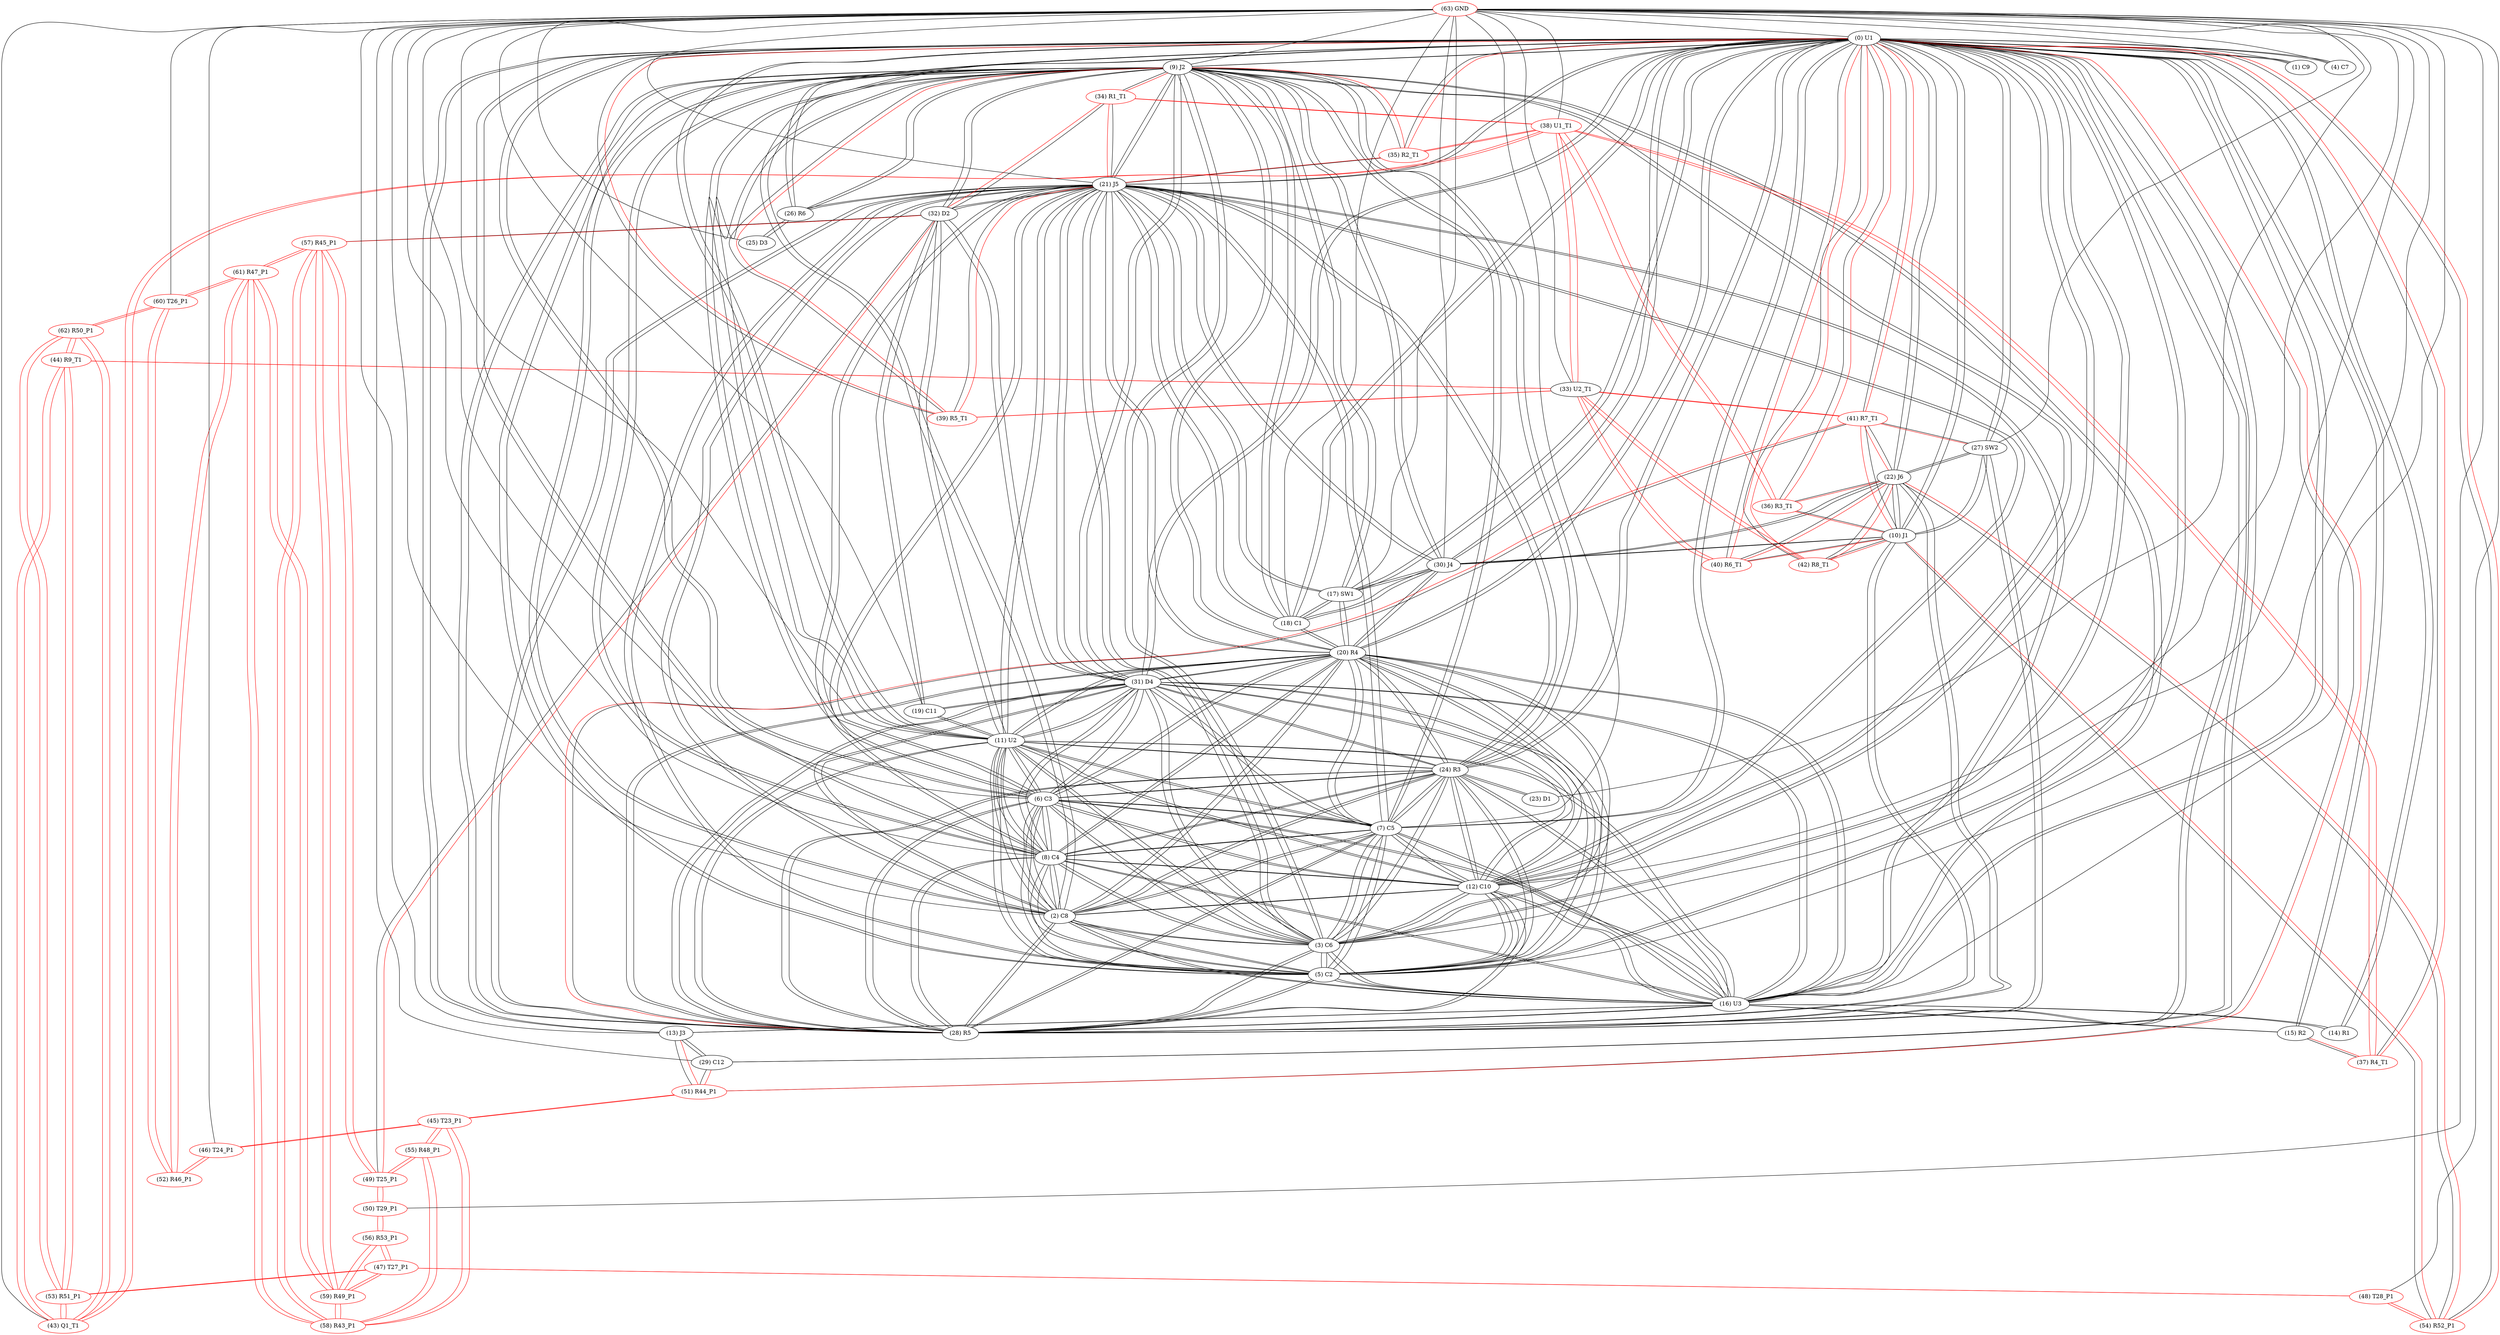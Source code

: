 graph {
	0 [label="(0) U1"]
	9 [label="(9) J2"]
	21 [label="(21) J5"]
	26 [label="(26) R6"]
	10 [label="(10) J1"]
	28 [label="(28) R5"]
	22 [label="(22) J6"]
	27 [label="(27) SW2"]
	41 [label="(41) R7_T1"]
	16 [label="(16) U3"]
	5 [label="(5) C2"]
	3 [label="(3) C6"]
	2 [label="(2) C8"]
	20 [label="(20) R4"]
	12 [label="(12) C10"]
	8 [label="(8) C4"]
	11 [label="(11) U2"]
	7 [label="(7) C5"]
	6 [label="(6) C3"]
	24 [label="(24) R3"]
	31 [label="(31) D4"]
	1 [label="(1) C9"]
	40 [label="(40) R6_T1"]
	54 [label="(54) R52_P1"]
	42 [label="(42) R8_T1"]
	30 [label="(30) J4"]
	4 [label="(4) C7"]
	18 [label="(18) C1"]
	17 [label="(17) SW1"]
	13 [label="(13) J3"]
	51 [label="(51) R44_P1"]
	29 [label="(29) C12"]
	39 [label="(39) R5_T1"]
	35 [label="(35) R2_T1"]
	15 [label="(15) R2"]
	37 [label="(37) R4_T1"]
	14 [label="(14) R1"]
	36 [label="(36) R3_T1"]
	1 [label="(1) C9"]
	0 [label="(0) U1"]
	2 [label="(2) C8"]
	9 [label="(9) J2"]
	0 [label="(0) U1"]
	16 [label="(16) U3"]
	5 [label="(5) C2"]
	3 [label="(3) C6"]
	20 [label="(20) R4"]
	12 [label="(12) C10"]
	8 [label="(8) C4"]
	11 [label="(11) U2"]
	7 [label="(7) C5"]
	6 [label="(6) C3"]
	24 [label="(24) R3"]
	31 [label="(31) D4"]
	21 [label="(21) J5"]
	28 [label="(28) R5"]
	3 [label="(3) C6"]
	9 [label="(9) J2"]
	0 [label="(0) U1"]
	16 [label="(16) U3"]
	5 [label="(5) C2"]
	2 [label="(2) C8"]
	20 [label="(20) R4"]
	12 [label="(12) C10"]
	8 [label="(8) C4"]
	11 [label="(11) U2"]
	7 [label="(7) C5"]
	6 [label="(6) C3"]
	24 [label="(24) R3"]
	31 [label="(31) D4"]
	21 [label="(21) J5"]
	28 [label="(28) R5"]
	4 [label="(4) C7"]
	0 [label="(0) U1"]
	5 [label="(5) C2"]
	9 [label="(9) J2"]
	0 [label="(0) U1"]
	16 [label="(16) U3"]
	3 [label="(3) C6"]
	2 [label="(2) C8"]
	20 [label="(20) R4"]
	12 [label="(12) C10"]
	8 [label="(8) C4"]
	11 [label="(11) U2"]
	7 [label="(7) C5"]
	6 [label="(6) C3"]
	24 [label="(24) R3"]
	31 [label="(31) D4"]
	21 [label="(21) J5"]
	28 [label="(28) R5"]
	6 [label="(6) C3"]
	9 [label="(9) J2"]
	0 [label="(0) U1"]
	16 [label="(16) U3"]
	5 [label="(5) C2"]
	3 [label="(3) C6"]
	2 [label="(2) C8"]
	20 [label="(20) R4"]
	12 [label="(12) C10"]
	8 [label="(8) C4"]
	11 [label="(11) U2"]
	7 [label="(7) C5"]
	24 [label="(24) R3"]
	31 [label="(31) D4"]
	21 [label="(21) J5"]
	28 [label="(28) R5"]
	7 [label="(7) C5"]
	9 [label="(9) J2"]
	0 [label="(0) U1"]
	16 [label="(16) U3"]
	5 [label="(5) C2"]
	3 [label="(3) C6"]
	2 [label="(2) C8"]
	20 [label="(20) R4"]
	12 [label="(12) C10"]
	8 [label="(8) C4"]
	11 [label="(11) U2"]
	6 [label="(6) C3"]
	24 [label="(24) R3"]
	31 [label="(31) D4"]
	21 [label="(21) J5"]
	28 [label="(28) R5"]
	8 [label="(8) C4"]
	9 [label="(9) J2"]
	0 [label="(0) U1"]
	16 [label="(16) U3"]
	5 [label="(5) C2"]
	3 [label="(3) C6"]
	2 [label="(2) C8"]
	20 [label="(20) R4"]
	12 [label="(12) C10"]
	11 [label="(11) U2"]
	7 [label="(7) C5"]
	6 [label="(6) C3"]
	24 [label="(24) R3"]
	31 [label="(31) D4"]
	21 [label="(21) J5"]
	28 [label="(28) R5"]
	9 [label="(9) J2"]
	0 [label="(0) U1"]
	21 [label="(21) J5"]
	26 [label="(26) R6"]
	16 [label="(16) U3"]
	5 [label="(5) C2"]
	3 [label="(3) C6"]
	2 [label="(2) C8"]
	20 [label="(20) R4"]
	12 [label="(12) C10"]
	8 [label="(8) C4"]
	11 [label="(11) U2"]
	7 [label="(7) C5"]
	6 [label="(6) C3"]
	24 [label="(24) R3"]
	31 [label="(31) D4"]
	28 [label="(28) R5"]
	32 [label="(32) D2"]
	34 [label="(34) R1_T1"]
	18 [label="(18) C1"]
	30 [label="(30) J4"]
	17 [label="(17) SW1"]
	39 [label="(39) R5_T1"]
	35 [label="(35) R2_T1"]
	10 [label="(10) J1"]
	28 [label="(28) R5"]
	0 [label="(0) U1"]
	22 [label="(22) J6"]
	27 [label="(27) SW2"]
	41 [label="(41) R7_T1"]
	40 [label="(40) R6_T1"]
	54 [label="(54) R52_P1"]
	42 [label="(42) R8_T1"]
	30 [label="(30) J4"]
	36 [label="(36) R3_T1"]
	11 [label="(11) U2"]
	9 [label="(9) J2"]
	0 [label="(0) U1"]
	16 [label="(16) U3"]
	5 [label="(5) C2"]
	3 [label="(3) C6"]
	2 [label="(2) C8"]
	20 [label="(20) R4"]
	12 [label="(12) C10"]
	8 [label="(8) C4"]
	7 [label="(7) C5"]
	6 [label="(6) C3"]
	24 [label="(24) R3"]
	31 [label="(31) D4"]
	21 [label="(21) J5"]
	28 [label="(28) R5"]
	19 [label="(19) C11"]
	32 [label="(32) D2"]
	12 [label="(12) C10"]
	9 [label="(9) J2"]
	0 [label="(0) U1"]
	16 [label="(16) U3"]
	5 [label="(5) C2"]
	3 [label="(3) C6"]
	2 [label="(2) C8"]
	20 [label="(20) R4"]
	8 [label="(8) C4"]
	11 [label="(11) U2"]
	7 [label="(7) C5"]
	6 [label="(6) C3"]
	24 [label="(24) R3"]
	31 [label="(31) D4"]
	21 [label="(21) J5"]
	28 [label="(28) R5"]
	13 [label="(13) J3"]
	0 [label="(0) U1"]
	51 [label="(51) R44_P1"]
	29 [label="(29) C12"]
	16 [label="(16) U3"]
	14 [label="(14) R1"]
	16 [label="(16) U3"]
	0 [label="(0) U1"]
	15 [label="(15) R2"]
	16 [label="(16) U3"]
	0 [label="(0) U1"]
	37 [label="(37) R4_T1"]
	16 [label="(16) U3"]
	9 [label="(9) J2"]
	0 [label="(0) U1"]
	5 [label="(5) C2"]
	3 [label="(3) C6"]
	2 [label="(2) C8"]
	20 [label="(20) R4"]
	12 [label="(12) C10"]
	8 [label="(8) C4"]
	11 [label="(11) U2"]
	7 [label="(7) C5"]
	6 [label="(6) C3"]
	24 [label="(24) R3"]
	31 [label="(31) D4"]
	21 [label="(21) J5"]
	28 [label="(28) R5"]
	14 [label="(14) R1"]
	15 [label="(15) R2"]
	13 [label="(13) J3"]
	17 [label="(17) SW1"]
	18 [label="(18) C1"]
	0 [label="(0) U1"]
	30 [label="(30) J4"]
	21 [label="(21) J5"]
	20 [label="(20) R4"]
	9 [label="(9) J2"]
	18 [label="(18) C1"]
	0 [label="(0) U1"]
	30 [label="(30) J4"]
	21 [label="(21) J5"]
	17 [label="(17) SW1"]
	20 [label="(20) R4"]
	9 [label="(9) J2"]
	19 [label="(19) C11"]
	32 [label="(32) D2"]
	31 [label="(31) D4"]
	11 [label="(11) U2"]
	20 [label="(20) R4"]
	9 [label="(9) J2"]
	0 [label="(0) U1"]
	16 [label="(16) U3"]
	5 [label="(5) C2"]
	3 [label="(3) C6"]
	2 [label="(2) C8"]
	12 [label="(12) C10"]
	8 [label="(8) C4"]
	11 [label="(11) U2"]
	7 [label="(7) C5"]
	6 [label="(6) C3"]
	24 [label="(24) R3"]
	31 [label="(31) D4"]
	21 [label="(21) J5"]
	28 [label="(28) R5"]
	18 [label="(18) C1"]
	30 [label="(30) J4"]
	17 [label="(17) SW1"]
	21 [label="(21) J5"]
	9 [label="(9) J2"]
	0 [label="(0) U1"]
	26 [label="(26) R6"]
	16 [label="(16) U3"]
	5 [label="(5) C2"]
	3 [label="(3) C6"]
	2 [label="(2) C8"]
	20 [label="(20) R4"]
	12 [label="(12) C10"]
	8 [label="(8) C4"]
	11 [label="(11) U2"]
	7 [label="(7) C5"]
	6 [label="(6) C3"]
	24 [label="(24) R3"]
	31 [label="(31) D4"]
	28 [label="(28) R5"]
	32 [label="(32) D2"]
	34 [label="(34) R1_T1"]
	18 [label="(18) C1"]
	30 [label="(30) J4"]
	17 [label="(17) SW1"]
	39 [label="(39) R5_T1"]
	35 [label="(35) R2_T1"]
	22 [label="(22) J6"]
	10 [label="(10) J1"]
	28 [label="(28) R5"]
	0 [label="(0) U1"]
	27 [label="(27) SW2"]
	41 [label="(41) R7_T1"]
	40 [label="(40) R6_T1"]
	54 [label="(54) R52_P1"]
	42 [label="(42) R8_T1"]
	30 [label="(30) J4"]
	36 [label="(36) R3_T1"]
	23 [label="(23) D1"]
	24 [label="(24) R3"]
	24 [label="(24) R3"]
	9 [label="(9) J2"]
	0 [label="(0) U1"]
	16 [label="(16) U3"]
	5 [label="(5) C2"]
	3 [label="(3) C6"]
	2 [label="(2) C8"]
	20 [label="(20) R4"]
	12 [label="(12) C10"]
	8 [label="(8) C4"]
	11 [label="(11) U2"]
	7 [label="(7) C5"]
	6 [label="(6) C3"]
	31 [label="(31) D4"]
	21 [label="(21) J5"]
	28 [label="(28) R5"]
	23 [label="(23) D1"]
	25 [label="(25) D3"]
	26 [label="(26) R6"]
	26 [label="(26) R6"]
	25 [label="(25) D3"]
	9 [label="(9) J2"]
	0 [label="(0) U1"]
	21 [label="(21) J5"]
	27 [label="(27) SW2"]
	10 [label="(10) J1"]
	28 [label="(28) R5"]
	0 [label="(0) U1"]
	22 [label="(22) J6"]
	41 [label="(41) R7_T1"]
	28 [label="(28) R5"]
	10 [label="(10) J1"]
	0 [label="(0) U1"]
	22 [label="(22) J6"]
	27 [label="(27) SW2"]
	41 [label="(41) R7_T1"]
	9 [label="(9) J2"]
	16 [label="(16) U3"]
	5 [label="(5) C2"]
	3 [label="(3) C6"]
	2 [label="(2) C8"]
	20 [label="(20) R4"]
	12 [label="(12) C10"]
	8 [label="(8) C4"]
	11 [label="(11) U2"]
	7 [label="(7) C5"]
	6 [label="(6) C3"]
	24 [label="(24) R3"]
	31 [label="(31) D4"]
	21 [label="(21) J5"]
	29 [label="(29) C12"]
	0 [label="(0) U1"]
	13 [label="(13) J3"]
	51 [label="(51) R44_P1"]
	30 [label="(30) J4"]
	22 [label="(22) J6"]
	10 [label="(10) J1"]
	0 [label="(0) U1"]
	18 [label="(18) C1"]
	21 [label="(21) J5"]
	17 [label="(17) SW1"]
	20 [label="(20) R4"]
	9 [label="(9) J2"]
	31 [label="(31) D4"]
	9 [label="(9) J2"]
	0 [label="(0) U1"]
	16 [label="(16) U3"]
	5 [label="(5) C2"]
	3 [label="(3) C6"]
	2 [label="(2) C8"]
	20 [label="(20) R4"]
	12 [label="(12) C10"]
	8 [label="(8) C4"]
	11 [label="(11) U2"]
	7 [label="(7) C5"]
	6 [label="(6) C3"]
	24 [label="(24) R3"]
	21 [label="(21) J5"]
	28 [label="(28) R5"]
	19 [label="(19) C11"]
	32 [label="(32) D2"]
	32 [label="(32) D2"]
	9 [label="(9) J2"]
	21 [label="(21) J5"]
	34 [label="(34) R1_T1"]
	19 [label="(19) C11"]
	31 [label="(31) D4"]
	11 [label="(11) U2"]
	49 [label="(49) T25_P1"]
	57 [label="(57) R45_P1"]
	33 [label="(33) U2_T1"]
	42 [label="(42) R8_T1"]
	41 [label="(41) R7_T1"]
	40 [label="(40) R6_T1"]
	39 [label="(39) R5_T1"]
	38 [label="(38) U1_T1"]
	44 [label="(44) R9_T1"]
	34 [label="(34) R1_T1" color=red]
	9 [label="(9) J2"]
	21 [label="(21) J5"]
	32 [label="(32) D2"]
	38 [label="(38) U1_T1"]
	35 [label="(35) R2_T1" color=red]
	9 [label="(9) J2"]
	0 [label="(0) U1"]
	21 [label="(21) J5"]
	38 [label="(38) U1_T1"]
	36 [label="(36) R3_T1" color=red]
	22 [label="(22) J6"]
	0 [label="(0) U1"]
	10 [label="(10) J1"]
	38 [label="(38) U1_T1"]
	37 [label="(37) R4_T1" color=red]
	0 [label="(0) U1"]
	15 [label="(15) R2"]
	38 [label="(38) U1_T1"]
	38 [label="(38) U1_T1" color=red]
	33 [label="(33) U2_T1"]
	36 [label="(36) R3_T1"]
	35 [label="(35) R2_T1"]
	34 [label="(34) R1_T1"]
	43 [label="(43) Q1_T1"]
	37 [label="(37) R4_T1"]
	39 [label="(39) R5_T1" color=red]
	9 [label="(9) J2"]
	21 [label="(21) J5"]
	0 [label="(0) U1"]
	33 [label="(33) U2_T1"]
	40 [label="(40) R6_T1" color=red]
	0 [label="(0) U1"]
	22 [label="(22) J6"]
	10 [label="(10) J1"]
	33 [label="(33) U2_T1"]
	41 [label="(41) R7_T1" color=red]
	10 [label="(10) J1"]
	28 [label="(28) R5"]
	0 [label="(0) U1"]
	22 [label="(22) J6"]
	27 [label="(27) SW2"]
	33 [label="(33) U2_T1"]
	42 [label="(42) R8_T1" color=red]
	0 [label="(0) U1"]
	10 [label="(10) J1"]
	22 [label="(22) J6"]
	33 [label="(33) U2_T1"]
	43 [label="(43) Q1_T1" color=red]
	38 [label="(38) U1_T1"]
	53 [label="(53) R51_P1"]
	62 [label="(62) R50_P1"]
	44 [label="(44) R9_T1"]
	44 [label="(44) R9_T1" color=red]
	33 [label="(33) U2_T1"]
	53 [label="(53) R51_P1"]
	62 [label="(62) R50_P1"]
	43 [label="(43) Q1_T1"]
	45 [label="(45) T23_P1" color=red]
	55 [label="(55) R48_P1"]
	58 [label="(58) R43_P1"]
	46 [label="(46) T24_P1"]
	51 [label="(51) R44_P1"]
	46 [label="(46) T24_P1" color=red]
	52 [label="(52) R46_P1"]
	45 [label="(45) T23_P1"]
	47 [label="(47) T27_P1" color=red]
	53 [label="(53) R51_P1"]
	48 [label="(48) T28_P1"]
	56 [label="(56) R53_P1"]
	59 [label="(59) R49_P1"]
	48 [label="(48) T28_P1" color=red]
	54 [label="(54) R52_P1"]
	47 [label="(47) T27_P1"]
	49 [label="(49) T25_P1" color=red]
	50 [label="(50) T29_P1"]
	55 [label="(55) R48_P1"]
	57 [label="(57) R45_P1"]
	32 [label="(32) D2"]
	50 [label="(50) T29_P1" color=red]
	49 [label="(49) T25_P1"]
	56 [label="(56) R53_P1"]
	51 [label="(51) R44_P1" color=red]
	0 [label="(0) U1"]
	13 [label="(13) J3"]
	29 [label="(29) C12"]
	45 [label="(45) T23_P1"]
	52 [label="(52) R46_P1" color=red]
	60 [label="(60) T26_P1"]
	61 [label="(61) R47_P1"]
	46 [label="(46) T24_P1"]
	53 [label="(53) R51_P1" color=red]
	47 [label="(47) T27_P1"]
	62 [label="(62) R50_P1"]
	44 [label="(44) R9_T1"]
	43 [label="(43) Q1_T1"]
	54 [label="(54) R52_P1" color=red]
	22 [label="(22) J6"]
	10 [label="(10) J1"]
	0 [label="(0) U1"]
	48 [label="(48) T28_P1"]
	55 [label="(55) R48_P1" color=red]
	49 [label="(49) T25_P1"]
	45 [label="(45) T23_P1"]
	58 [label="(58) R43_P1"]
	56 [label="(56) R53_P1" color=red]
	50 [label="(50) T29_P1"]
	47 [label="(47) T27_P1"]
	59 [label="(59) R49_P1"]
	57 [label="(57) R45_P1" color=red]
	61 [label="(61) R47_P1"]
	58 [label="(58) R43_P1"]
	59 [label="(59) R49_P1"]
	49 [label="(49) T25_P1"]
	32 [label="(32) D2"]
	58 [label="(58) R43_P1" color=red]
	55 [label="(55) R48_P1"]
	45 [label="(45) T23_P1"]
	61 [label="(61) R47_P1"]
	57 [label="(57) R45_P1"]
	59 [label="(59) R49_P1"]
	59 [label="(59) R49_P1" color=red]
	61 [label="(61) R47_P1"]
	57 [label="(57) R45_P1"]
	58 [label="(58) R43_P1"]
	47 [label="(47) T27_P1"]
	56 [label="(56) R53_P1"]
	60 [label="(60) T26_P1" color=red]
	62 [label="(62) R50_P1"]
	52 [label="(52) R46_P1"]
	61 [label="(61) R47_P1"]
	61 [label="(61) R47_P1" color=red]
	57 [label="(57) R45_P1"]
	58 [label="(58) R43_P1"]
	59 [label="(59) R49_P1"]
	60 [label="(60) T26_P1"]
	52 [label="(52) R46_P1"]
	62 [label="(62) R50_P1" color=red]
	60 [label="(60) T26_P1"]
	53 [label="(53) R51_P1"]
	44 [label="(44) R9_T1"]
	43 [label="(43) Q1_T1"]
	63 [label="(63) GND" color=red]
	3 [label="(3) C6"]
	2 [label="(2) C8"]
	1 [label="(1) C9"]
	21 [label="(21) J5"]
	7 [label="(7) C5"]
	0 [label="(0) U1"]
	4 [label="(4) C7"]
	5 [label="(5) C2"]
	6 [label="(6) C3"]
	8 [label="(8) C4"]
	25 [label="(25) D3"]
	29 [label="(29) C12"]
	30 [label="(30) J4"]
	17 [label="(17) SW1"]
	18 [label="(18) C1"]
	19 [label="(19) C11"]
	9 [label="(9) J2"]
	27 [label="(27) SW2"]
	23 [label="(23) D1"]
	13 [label="(13) J3"]
	11 [label="(11) U2"]
	16 [label="(16) U3"]
	12 [label="(12) C10"]
	38 [label="(38) U1_T1"]
	33 [label="(33) U2_T1"]
	43 [label="(43) Q1_T1"]
	60 [label="(60) T26_P1"]
	46 [label="(46) T24_P1"]
	50 [label="(50) T29_P1"]
	48 [label="(48) T28_P1"]
	0 -- 9
	0 -- 21
	0 -- 26
	0 -- 10
	0 -- 28
	0 -- 22
	0 -- 27
	0 -- 41
	0 -- 16
	0 -- 5
	0 -- 3
	0 -- 2
	0 -- 20
	0 -- 12
	0 -- 8
	0 -- 11
	0 -- 7
	0 -- 6
	0 -- 24
	0 -- 31
	0 -- 1
	0 -- 40
	0 -- 54
	0 -- 42
	0 -- 30
	0 -- 4
	0 -- 18
	0 -- 17
	0 -- 13
	0 -- 51
	0 -- 29
	0 -- 39
	0 -- 35
	0 -- 15
	0 -- 37
	0 -- 14
	0 -- 36
	1 -- 0
	2 -- 9
	2 -- 0
	2 -- 16
	2 -- 5
	2 -- 3
	2 -- 20
	2 -- 12
	2 -- 8
	2 -- 11
	2 -- 7
	2 -- 6
	2 -- 24
	2 -- 31
	2 -- 21
	2 -- 28
	3 -- 9
	3 -- 0
	3 -- 16
	3 -- 5
	3 -- 2
	3 -- 20
	3 -- 12
	3 -- 8
	3 -- 11
	3 -- 7
	3 -- 6
	3 -- 24
	3 -- 31
	3 -- 21
	3 -- 28
	4 -- 0
	5 -- 9
	5 -- 0
	5 -- 16
	5 -- 3
	5 -- 2
	5 -- 20
	5 -- 12
	5 -- 8
	5 -- 11
	5 -- 7
	5 -- 6
	5 -- 24
	5 -- 31
	5 -- 21
	5 -- 28
	6 -- 9
	6 -- 0
	6 -- 16
	6 -- 5
	6 -- 3
	6 -- 2
	6 -- 20
	6 -- 12
	6 -- 8
	6 -- 11
	6 -- 7
	6 -- 24
	6 -- 31
	6 -- 21
	6 -- 28
	7 -- 9
	7 -- 0
	7 -- 16
	7 -- 5
	7 -- 3
	7 -- 2
	7 -- 20
	7 -- 12
	7 -- 8
	7 -- 11
	7 -- 6
	7 -- 24
	7 -- 31
	7 -- 21
	7 -- 28
	8 -- 9
	8 -- 0
	8 -- 16
	8 -- 5
	8 -- 3
	8 -- 2
	8 -- 20
	8 -- 12
	8 -- 11
	8 -- 7
	8 -- 6
	8 -- 24
	8 -- 31
	8 -- 21
	8 -- 28
	9 -- 0
	9 -- 21
	9 -- 26
	9 -- 16
	9 -- 5
	9 -- 3
	9 -- 2
	9 -- 20
	9 -- 12
	9 -- 8
	9 -- 11
	9 -- 7
	9 -- 6
	9 -- 24
	9 -- 31
	9 -- 28
	9 -- 32
	9 -- 34
	9 -- 18
	9 -- 30
	9 -- 17
	9 -- 39
	9 -- 35
	10 -- 28
	10 -- 0
	10 -- 22
	10 -- 27
	10 -- 41
	10 -- 40
	10 -- 54
	10 -- 42
	10 -- 30
	10 -- 36
	11 -- 9
	11 -- 0
	11 -- 16
	11 -- 5
	11 -- 3
	11 -- 2
	11 -- 20
	11 -- 12
	11 -- 8
	11 -- 7
	11 -- 6
	11 -- 24
	11 -- 31
	11 -- 21
	11 -- 28
	11 -- 19
	11 -- 32
	12 -- 9
	12 -- 0
	12 -- 16
	12 -- 5
	12 -- 3
	12 -- 2
	12 -- 20
	12 -- 8
	12 -- 11
	12 -- 7
	12 -- 6
	12 -- 24
	12 -- 31
	12 -- 21
	12 -- 28
	13 -- 0
	13 -- 51
	13 -- 29
	13 -- 16
	14 -- 16
	14 -- 0
	15 -- 16
	15 -- 0
	15 -- 37
	16 -- 9
	16 -- 0
	16 -- 5
	16 -- 3
	16 -- 2
	16 -- 20
	16 -- 12
	16 -- 8
	16 -- 11
	16 -- 7
	16 -- 6
	16 -- 24
	16 -- 31
	16 -- 21
	16 -- 28
	16 -- 14
	16 -- 15
	16 -- 13
	17 -- 18
	17 -- 0
	17 -- 30
	17 -- 21
	17 -- 20
	17 -- 9
	18 -- 0
	18 -- 30
	18 -- 21
	18 -- 17
	18 -- 20
	18 -- 9
	19 -- 32
	19 -- 31
	19 -- 11
	20 -- 9
	20 -- 0
	20 -- 16
	20 -- 5
	20 -- 3
	20 -- 2
	20 -- 12
	20 -- 8
	20 -- 11
	20 -- 7
	20 -- 6
	20 -- 24
	20 -- 31
	20 -- 21
	20 -- 28
	20 -- 18
	20 -- 30
	20 -- 17
	21 -- 9
	21 -- 0
	21 -- 26
	21 -- 16
	21 -- 5
	21 -- 3
	21 -- 2
	21 -- 20
	21 -- 12
	21 -- 8
	21 -- 11
	21 -- 7
	21 -- 6
	21 -- 24
	21 -- 31
	21 -- 28
	21 -- 32
	21 -- 34
	21 -- 18
	21 -- 30
	21 -- 17
	21 -- 39
	21 -- 35
	22 -- 10
	22 -- 28
	22 -- 0
	22 -- 27
	22 -- 41
	22 -- 40
	22 -- 54
	22 -- 42
	22 -- 30
	22 -- 36
	23 -- 24
	24 -- 9
	24 -- 0
	24 -- 16
	24 -- 5
	24 -- 3
	24 -- 2
	24 -- 20
	24 -- 12
	24 -- 8
	24 -- 11
	24 -- 7
	24 -- 6
	24 -- 31
	24 -- 21
	24 -- 28
	24 -- 23
	25 -- 26
	26 -- 25
	26 -- 9
	26 -- 0
	26 -- 21
	27 -- 10
	27 -- 28
	27 -- 0
	27 -- 22
	27 -- 41
	28 -- 10
	28 -- 0
	28 -- 22
	28 -- 27
	28 -- 41
	28 -- 9
	28 -- 16
	28 -- 5
	28 -- 3
	28 -- 2
	28 -- 20
	28 -- 12
	28 -- 8
	28 -- 11
	28 -- 7
	28 -- 6
	28 -- 24
	28 -- 31
	28 -- 21
	29 -- 0
	29 -- 13
	29 -- 51
	30 -- 22
	30 -- 10
	30 -- 0
	30 -- 18
	30 -- 21
	30 -- 17
	30 -- 20
	30 -- 9
	31 -- 9
	31 -- 0
	31 -- 16
	31 -- 5
	31 -- 3
	31 -- 2
	31 -- 20
	31 -- 12
	31 -- 8
	31 -- 11
	31 -- 7
	31 -- 6
	31 -- 24
	31 -- 21
	31 -- 28
	31 -- 19
	31 -- 32
	32 -- 9
	32 -- 21
	32 -- 34
	32 -- 19
	32 -- 31
	32 -- 11
	32 -- 49
	32 -- 57
	33 -- 42 [color=red]
	33 -- 41 [color=red]
	33 -- 40 [color=red]
	33 -- 39 [color=red]
	33 -- 38 [color=red]
	33 -- 44 [color=red]
	34 -- 9 [color=red]
	34 -- 21 [color=red]
	34 -- 32 [color=red]
	34 -- 38 [color=red]
	35 -- 9 [color=red]
	35 -- 0 [color=red]
	35 -- 21 [color=red]
	35 -- 38 [color=red]
	36 -- 22 [color=red]
	36 -- 0 [color=red]
	36 -- 10 [color=red]
	36 -- 38 [color=red]
	37 -- 0 [color=red]
	37 -- 15 [color=red]
	37 -- 38 [color=red]
	38 -- 33 [color=red]
	38 -- 36 [color=red]
	38 -- 35 [color=red]
	38 -- 34 [color=red]
	38 -- 43 [color=red]
	38 -- 37 [color=red]
	39 -- 9 [color=red]
	39 -- 21 [color=red]
	39 -- 0 [color=red]
	39 -- 33 [color=red]
	40 -- 0 [color=red]
	40 -- 22 [color=red]
	40 -- 10 [color=red]
	40 -- 33 [color=red]
	41 -- 10 [color=red]
	41 -- 28 [color=red]
	41 -- 0 [color=red]
	41 -- 22 [color=red]
	41 -- 27 [color=red]
	41 -- 33 [color=red]
	42 -- 0 [color=red]
	42 -- 10 [color=red]
	42 -- 22 [color=red]
	42 -- 33 [color=red]
	43 -- 38 [color=red]
	43 -- 53 [color=red]
	43 -- 62 [color=red]
	43 -- 44 [color=red]
	44 -- 33 [color=red]
	44 -- 53 [color=red]
	44 -- 62 [color=red]
	44 -- 43 [color=red]
	45 -- 55 [color=red]
	45 -- 58 [color=red]
	45 -- 46 [color=red]
	45 -- 51 [color=red]
	46 -- 52 [color=red]
	46 -- 45 [color=red]
	47 -- 53 [color=red]
	47 -- 48 [color=red]
	47 -- 56 [color=red]
	47 -- 59 [color=red]
	48 -- 54 [color=red]
	48 -- 47 [color=red]
	49 -- 50 [color=red]
	49 -- 55 [color=red]
	49 -- 57 [color=red]
	49 -- 32 [color=red]
	50 -- 49 [color=red]
	50 -- 56 [color=red]
	51 -- 0 [color=red]
	51 -- 13 [color=red]
	51 -- 29 [color=red]
	51 -- 45 [color=red]
	52 -- 60 [color=red]
	52 -- 61 [color=red]
	52 -- 46 [color=red]
	53 -- 47 [color=red]
	53 -- 62 [color=red]
	53 -- 44 [color=red]
	53 -- 43 [color=red]
	54 -- 22 [color=red]
	54 -- 10 [color=red]
	54 -- 0 [color=red]
	54 -- 48 [color=red]
	55 -- 49 [color=red]
	55 -- 45 [color=red]
	55 -- 58 [color=red]
	56 -- 50 [color=red]
	56 -- 47 [color=red]
	56 -- 59 [color=red]
	57 -- 61 [color=red]
	57 -- 58 [color=red]
	57 -- 59 [color=red]
	57 -- 49 [color=red]
	57 -- 32 [color=red]
	58 -- 55 [color=red]
	58 -- 45 [color=red]
	58 -- 61 [color=red]
	58 -- 57 [color=red]
	58 -- 59 [color=red]
	59 -- 61 [color=red]
	59 -- 57 [color=red]
	59 -- 58 [color=red]
	59 -- 47 [color=red]
	59 -- 56 [color=red]
	60 -- 62 [color=red]
	60 -- 52 [color=red]
	60 -- 61 [color=red]
	61 -- 57 [color=red]
	61 -- 58 [color=red]
	61 -- 59 [color=red]
	61 -- 60 [color=red]
	61 -- 52 [color=red]
	62 -- 60 [color=red]
	62 -- 53 [color=red]
	62 -- 44 [color=red]
	62 -- 43 [color=red]
	63 -- 3
	63 -- 2
	63 -- 1
	63 -- 21
	63 -- 7
	63 -- 0
	63 -- 4
	63 -- 5
	63 -- 6
	63 -- 8
	63 -- 25
	63 -- 29
	63 -- 30
	63 -- 17
	63 -- 18
	63 -- 19
	63 -- 9
	63 -- 27
	63 -- 23
	63 -- 13
	63 -- 11
	63 -- 16
	63 -- 12
	63 -- 38
	63 -- 33
	63 -- 43
	63 -- 60
	63 -- 46
	63 -- 50
	63 -- 48
}